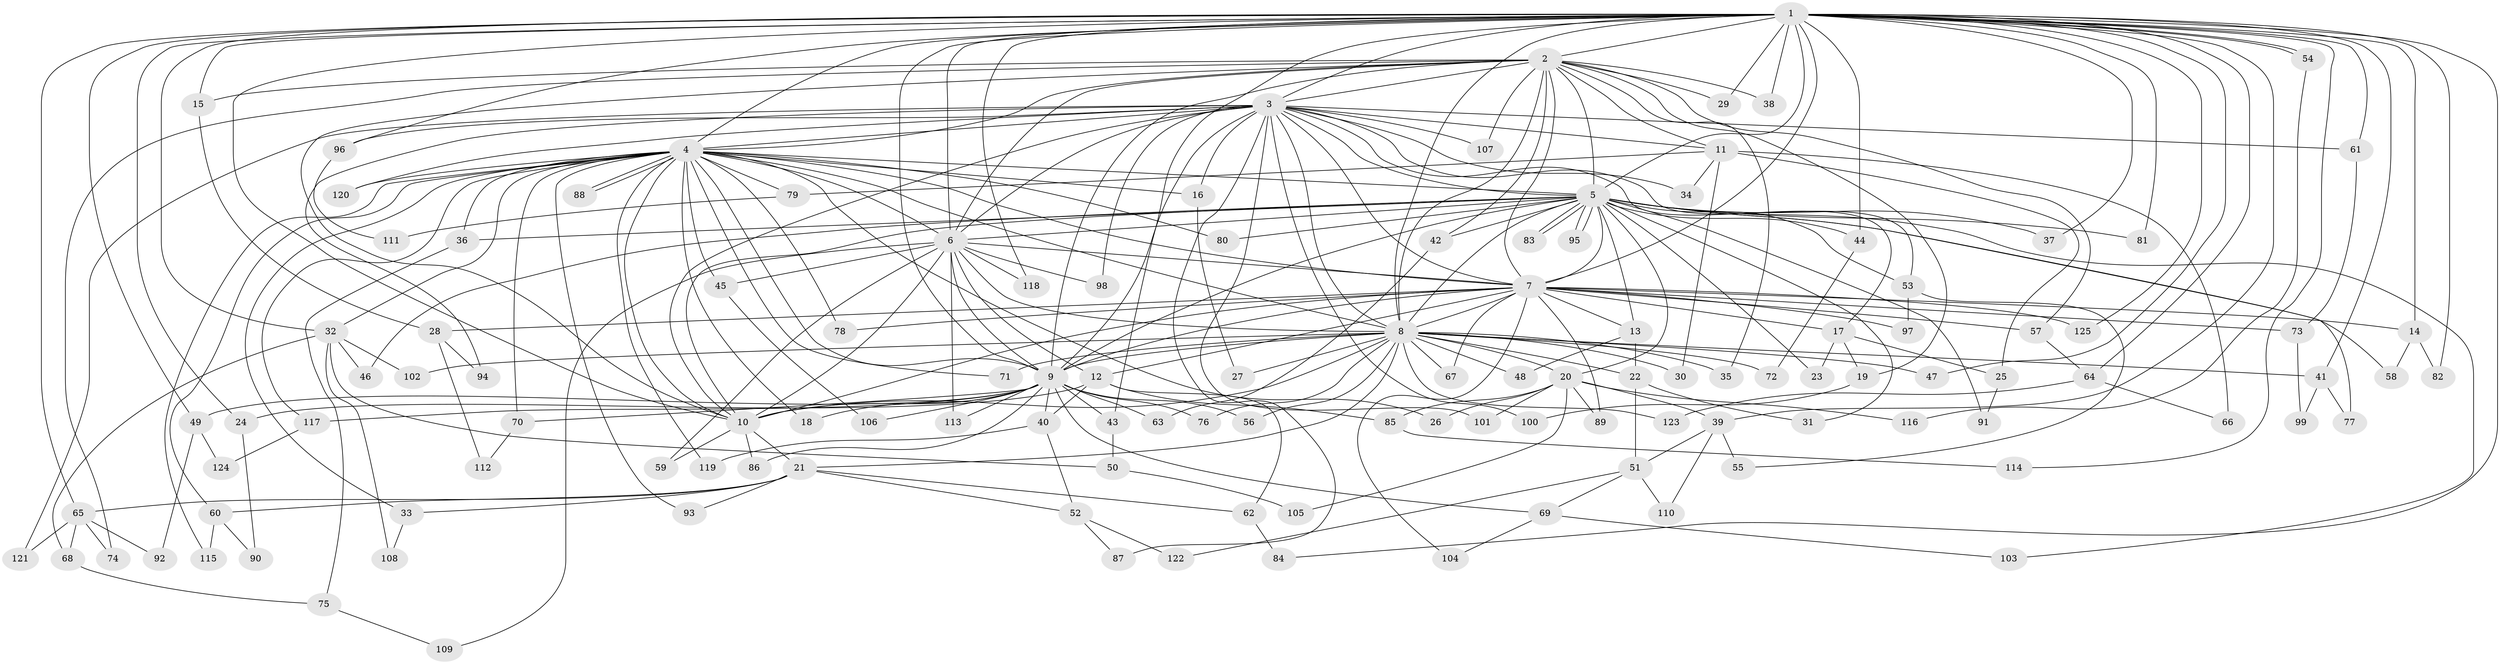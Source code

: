 // Generated by graph-tools (version 1.1) at 2025/35/03/09/25 02:35:08]
// undirected, 125 vertices, 275 edges
graph export_dot {
graph [start="1"]
  node [color=gray90,style=filled];
  1;
  2;
  3;
  4;
  5;
  6;
  7;
  8;
  9;
  10;
  11;
  12;
  13;
  14;
  15;
  16;
  17;
  18;
  19;
  20;
  21;
  22;
  23;
  24;
  25;
  26;
  27;
  28;
  29;
  30;
  31;
  32;
  33;
  34;
  35;
  36;
  37;
  38;
  39;
  40;
  41;
  42;
  43;
  44;
  45;
  46;
  47;
  48;
  49;
  50;
  51;
  52;
  53;
  54;
  55;
  56;
  57;
  58;
  59;
  60;
  61;
  62;
  63;
  64;
  65;
  66;
  67;
  68;
  69;
  70;
  71;
  72;
  73;
  74;
  75;
  76;
  77;
  78;
  79;
  80;
  81;
  82;
  83;
  84;
  85;
  86;
  87;
  88;
  89;
  90;
  91;
  92;
  93;
  94;
  95;
  96;
  97;
  98;
  99;
  100;
  101;
  102;
  103;
  104;
  105;
  106;
  107;
  108;
  109;
  110;
  111;
  112;
  113;
  114;
  115;
  116;
  117;
  118;
  119;
  120;
  121;
  122;
  123;
  124;
  125;
  1 -- 2;
  1 -- 3;
  1 -- 4;
  1 -- 5;
  1 -- 6;
  1 -- 7;
  1 -- 8;
  1 -- 9;
  1 -- 10;
  1 -- 14;
  1 -- 15;
  1 -- 24;
  1 -- 29;
  1 -- 32;
  1 -- 37;
  1 -- 38;
  1 -- 39;
  1 -- 41;
  1 -- 43;
  1 -- 44;
  1 -- 47;
  1 -- 49;
  1 -- 54;
  1 -- 54;
  1 -- 61;
  1 -- 64;
  1 -- 65;
  1 -- 81;
  1 -- 82;
  1 -- 84;
  1 -- 96;
  1 -- 114;
  1 -- 118;
  1 -- 125;
  2 -- 3;
  2 -- 4;
  2 -- 5;
  2 -- 6;
  2 -- 7;
  2 -- 8;
  2 -- 9;
  2 -- 10;
  2 -- 11;
  2 -- 15;
  2 -- 19;
  2 -- 29;
  2 -- 35;
  2 -- 38;
  2 -- 42;
  2 -- 57;
  2 -- 74;
  2 -- 107;
  3 -- 4;
  3 -- 5;
  3 -- 6;
  3 -- 7;
  3 -- 8;
  3 -- 9;
  3 -- 10;
  3 -- 11;
  3 -- 16;
  3 -- 17;
  3 -- 34;
  3 -- 53;
  3 -- 61;
  3 -- 87;
  3 -- 94;
  3 -- 96;
  3 -- 98;
  3 -- 100;
  3 -- 101;
  3 -- 107;
  3 -- 120;
  3 -- 121;
  4 -- 5;
  4 -- 6;
  4 -- 7;
  4 -- 8;
  4 -- 9;
  4 -- 10;
  4 -- 16;
  4 -- 18;
  4 -- 26;
  4 -- 32;
  4 -- 33;
  4 -- 36;
  4 -- 45;
  4 -- 60;
  4 -- 70;
  4 -- 71;
  4 -- 78;
  4 -- 79;
  4 -- 80;
  4 -- 88;
  4 -- 88;
  4 -- 93;
  4 -- 115;
  4 -- 117;
  4 -- 119;
  4 -- 120;
  5 -- 6;
  5 -- 7;
  5 -- 8;
  5 -- 9;
  5 -- 10;
  5 -- 13;
  5 -- 20;
  5 -- 23;
  5 -- 31;
  5 -- 36;
  5 -- 37;
  5 -- 42;
  5 -- 44;
  5 -- 46;
  5 -- 53;
  5 -- 58;
  5 -- 77;
  5 -- 80;
  5 -- 81;
  5 -- 83;
  5 -- 83;
  5 -- 91;
  5 -- 95;
  5 -- 95;
  5 -- 103;
  6 -- 7;
  6 -- 8;
  6 -- 9;
  6 -- 10;
  6 -- 12;
  6 -- 45;
  6 -- 59;
  6 -- 98;
  6 -- 109;
  6 -- 113;
  6 -- 118;
  7 -- 8;
  7 -- 9;
  7 -- 10;
  7 -- 12;
  7 -- 13;
  7 -- 14;
  7 -- 17;
  7 -- 28;
  7 -- 57;
  7 -- 67;
  7 -- 73;
  7 -- 78;
  7 -- 89;
  7 -- 97;
  7 -- 104;
  7 -- 125;
  8 -- 9;
  8 -- 10;
  8 -- 20;
  8 -- 21;
  8 -- 22;
  8 -- 27;
  8 -- 30;
  8 -- 35;
  8 -- 41;
  8 -- 47;
  8 -- 48;
  8 -- 56;
  8 -- 67;
  8 -- 71;
  8 -- 72;
  8 -- 76;
  8 -- 102;
  8 -- 123;
  9 -- 10;
  9 -- 18;
  9 -- 40;
  9 -- 43;
  9 -- 49;
  9 -- 56;
  9 -- 63;
  9 -- 69;
  9 -- 70;
  9 -- 76;
  9 -- 86;
  9 -- 106;
  9 -- 113;
  9 -- 117;
  10 -- 21;
  10 -- 59;
  10 -- 86;
  11 -- 25;
  11 -- 30;
  11 -- 34;
  11 -- 66;
  11 -- 79;
  12 -- 24;
  12 -- 40;
  12 -- 62;
  12 -- 85;
  13 -- 22;
  13 -- 48;
  14 -- 58;
  14 -- 82;
  15 -- 28;
  16 -- 27;
  17 -- 19;
  17 -- 23;
  17 -- 25;
  19 -- 100;
  20 -- 26;
  20 -- 39;
  20 -- 85;
  20 -- 89;
  20 -- 101;
  20 -- 105;
  20 -- 116;
  21 -- 33;
  21 -- 52;
  21 -- 60;
  21 -- 62;
  21 -- 65;
  21 -- 93;
  22 -- 31;
  22 -- 51;
  24 -- 90;
  25 -- 91;
  28 -- 94;
  28 -- 112;
  32 -- 46;
  32 -- 50;
  32 -- 68;
  32 -- 102;
  32 -- 108;
  33 -- 108;
  36 -- 75;
  39 -- 51;
  39 -- 55;
  39 -- 110;
  40 -- 52;
  40 -- 119;
  41 -- 77;
  41 -- 99;
  42 -- 63;
  43 -- 50;
  44 -- 72;
  45 -- 106;
  49 -- 92;
  49 -- 124;
  50 -- 105;
  51 -- 69;
  51 -- 110;
  51 -- 122;
  52 -- 87;
  52 -- 122;
  53 -- 55;
  53 -- 97;
  54 -- 116;
  57 -- 64;
  60 -- 90;
  60 -- 115;
  61 -- 73;
  62 -- 84;
  64 -- 66;
  64 -- 123;
  65 -- 68;
  65 -- 74;
  65 -- 92;
  65 -- 121;
  68 -- 75;
  69 -- 103;
  69 -- 104;
  70 -- 112;
  73 -- 99;
  75 -- 109;
  79 -- 111;
  85 -- 114;
  96 -- 111;
  117 -- 124;
}
